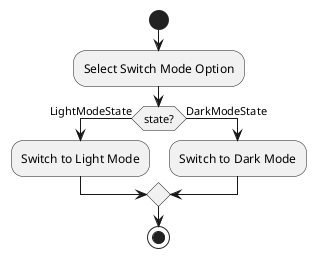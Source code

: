 @startuml
'https://plantuml.com/activity-diagram-beta

start
:Select Switch Mode Option;
if (state?) then (LightModeState)
  :Switch to Light Mode;
else (DarkModeState)
  :Switch to Dark Mode;
endif
stop

@enduml
